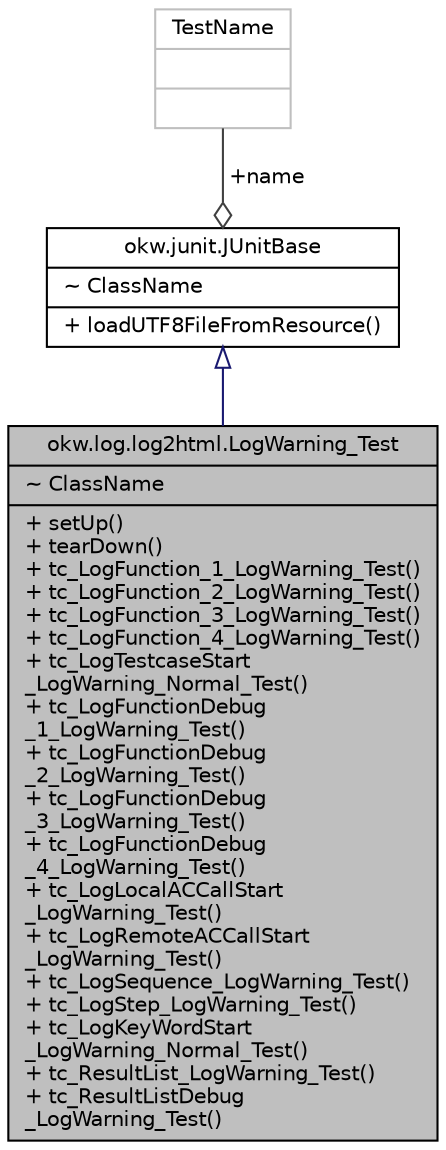 digraph "okw.log.log2html.LogWarning_Test"
{
 // INTERACTIVE_SVG=YES
 // LATEX_PDF_SIZE
  edge [fontname="Helvetica",fontsize="10",labelfontname="Helvetica",labelfontsize="10"];
  node [fontname="Helvetica",fontsize="10",shape=record];
  Node1 [label="{okw.log.log2html.LogWarning_Test\n|~ ClassName\l|+ setUp()\l+ tearDown()\l+ tc_LogFunction_1_LogWarning_Test()\l+ tc_LogFunction_2_LogWarning_Test()\l+ tc_LogFunction_3_LogWarning_Test()\l+ tc_LogFunction_4_LogWarning_Test()\l+ tc_LogTestcaseStart\l_LogWarning_Normal_Test()\l+ tc_LogFunctionDebug\l_1_LogWarning_Test()\l+ tc_LogFunctionDebug\l_2_LogWarning_Test()\l+ tc_LogFunctionDebug\l_3_LogWarning_Test()\l+ tc_LogFunctionDebug\l_4_LogWarning_Test()\l+ tc_LogLocalACCallStart\l_LogWarning_Test()\l+ tc_LogRemoteACCallStart\l_LogWarning_Test()\l+ tc_LogSequence_LogWarning_Test()\l+ tc_LogStep_LogWarning_Test()\l+ tc_LogKeyWordStart\l_LogWarning_Normal_Test()\l+ tc_ResultList_LogWarning_Test()\l+ tc_ResultListDebug\l_LogWarning_Test()\l}",height=0.2,width=0.4,color="black", fillcolor="grey75", style="filled", fontcolor="black",tooltip=" "];
  Node2 -> Node1 [dir="back",color="midnightblue",fontsize="10",style="solid",arrowtail="onormal",fontname="Helvetica"];
  Node2 [label="{okw.junit.JUnitBase\n|~ ClassName\l|+ loadUTF8FileFromResource()\l}",height=0.2,width=0.4,color="black", fillcolor="white", style="filled",URL="$classokw_1_1junit_1_1_j_unit_base.html",tooltip="OKW Basisklasse für OKW interne JUnit Test."];
  Node3 -> Node2 [color="grey25",fontsize="10",style="solid",label=" +name" ,arrowhead="odiamond",fontname="Helvetica"];
  Node3 [label="{TestName\n||}",height=0.2,width=0.4,color="grey75", fillcolor="white", style="filled",tooltip=" "];
}
